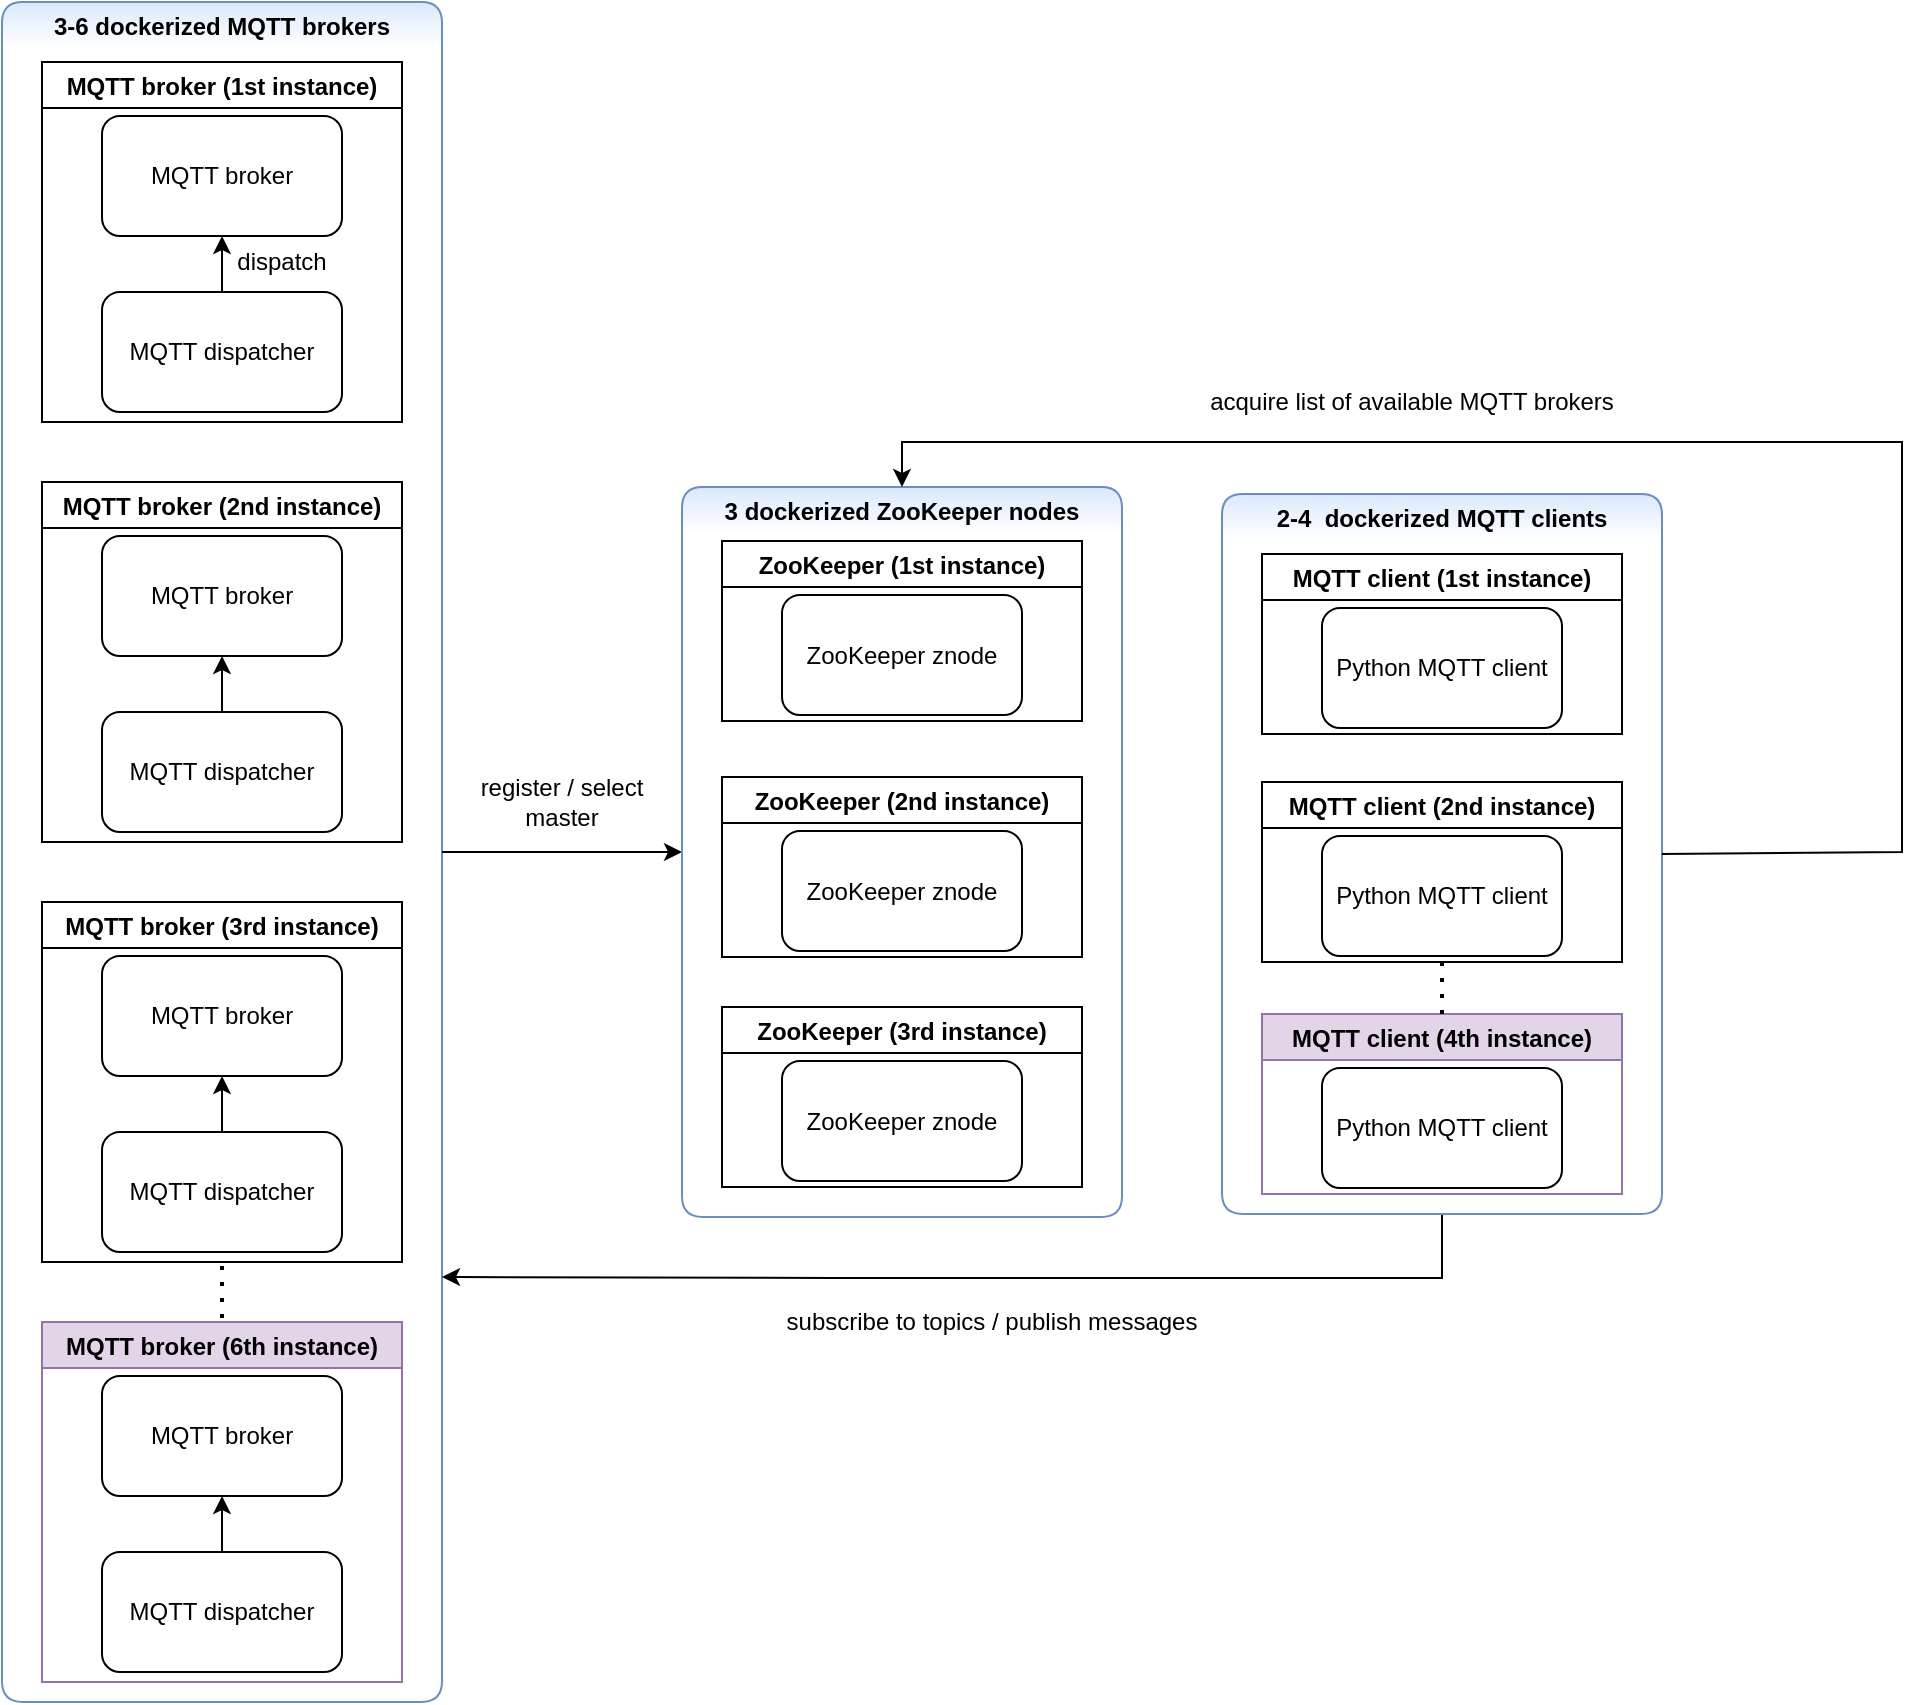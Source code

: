 <mxfile version="15.5.1" type="device"><diagram id="C5RBs43oDa-KdzZeNtuy" name="Page-1"><mxGraphModel dx="1673" dy="914" grid="1" gridSize="10" guides="1" tooltips="1" connect="1" arrows="1" fold="1" page="1" pageScale="1" pageWidth="827" pageHeight="1169" math="0" shadow="0"><root><mxCell id="WIyWlLk6GJQsqaUBKTNV-0"/><mxCell id="WIyWlLk6GJQsqaUBKTNV-1" parent="WIyWlLk6GJQsqaUBKTNV-0"/><mxCell id="p0CzoRjV6S0kxtSg-xt7-1" value="MQTT broker (1st instance)" style="swimlane;glass=0;strokeColor=default;" vertex="1" parent="WIyWlLk6GJQsqaUBKTNV-1"><mxGeometry x="70" y="140" width="180" height="180" as="geometry"/></mxCell><mxCell id="p0CzoRjV6S0kxtSg-xt7-4" style="edgeStyle=orthogonalEdgeStyle;rounded=0;orthogonalLoop=1;jettySize=auto;html=1;exitX=0.5;exitY=1;exitDx=0;exitDy=0;startArrow=classic;startFill=1;endArrow=none;endFill=0;" edge="1" parent="p0CzoRjV6S0kxtSg-xt7-1" source="p0CzoRjV6S0kxtSg-xt7-2" target="p0CzoRjV6S0kxtSg-xt7-3"><mxGeometry relative="1" as="geometry"/></mxCell><mxCell id="p0CzoRjV6S0kxtSg-xt7-2" value="MQTT broker" style="rounded=1;whiteSpace=wrap;html=1;" vertex="1" parent="p0CzoRjV6S0kxtSg-xt7-1"><mxGeometry x="30" y="27" width="120" height="60" as="geometry"/></mxCell><mxCell id="p0CzoRjV6S0kxtSg-xt7-3" value="MQTT dispatcher" style="rounded=1;whiteSpace=wrap;html=1;" vertex="1" parent="p0CzoRjV6S0kxtSg-xt7-1"><mxGeometry x="30" y="115" width="120" height="60" as="geometry"/></mxCell><mxCell id="p0CzoRjV6S0kxtSg-xt7-6" value="MQTT broker (2nd instance)" style="swimlane;glass=0;strokeColor=default;" vertex="1" parent="WIyWlLk6GJQsqaUBKTNV-1"><mxGeometry x="70" y="350" width="180" height="180" as="geometry"/></mxCell><mxCell id="p0CzoRjV6S0kxtSg-xt7-7" style="edgeStyle=orthogonalEdgeStyle;rounded=0;orthogonalLoop=1;jettySize=auto;html=1;exitX=0.5;exitY=1;exitDx=0;exitDy=0;startArrow=classic;startFill=1;endArrow=none;endFill=0;" edge="1" parent="p0CzoRjV6S0kxtSg-xt7-6" source="p0CzoRjV6S0kxtSg-xt7-8" target="p0CzoRjV6S0kxtSg-xt7-9"><mxGeometry relative="1" as="geometry"/></mxCell><mxCell id="p0CzoRjV6S0kxtSg-xt7-8" value="MQTT broker" style="rounded=1;whiteSpace=wrap;html=1;" vertex="1" parent="p0CzoRjV6S0kxtSg-xt7-6"><mxGeometry x="30" y="27" width="120" height="60" as="geometry"/></mxCell><mxCell id="p0CzoRjV6S0kxtSg-xt7-9" value="MQTT dispatcher" style="rounded=1;whiteSpace=wrap;html=1;" vertex="1" parent="p0CzoRjV6S0kxtSg-xt7-6"><mxGeometry x="30" y="115" width="120" height="60" as="geometry"/></mxCell><mxCell id="p0CzoRjV6S0kxtSg-xt7-10" value="MQTT broker (3rd instance)" style="swimlane;glass=0;strokeColor=default;" vertex="1" parent="WIyWlLk6GJQsqaUBKTNV-1"><mxGeometry x="70" y="560" width="180" height="180" as="geometry"/></mxCell><mxCell id="p0CzoRjV6S0kxtSg-xt7-11" style="edgeStyle=orthogonalEdgeStyle;rounded=0;orthogonalLoop=1;jettySize=auto;html=1;exitX=0.5;exitY=1;exitDx=0;exitDy=0;startArrow=classic;startFill=1;endArrow=none;endFill=0;" edge="1" parent="p0CzoRjV6S0kxtSg-xt7-10" source="p0CzoRjV6S0kxtSg-xt7-12" target="p0CzoRjV6S0kxtSg-xt7-13"><mxGeometry relative="1" as="geometry"/></mxCell><mxCell id="p0CzoRjV6S0kxtSg-xt7-12" value="MQTT broker" style="rounded=1;whiteSpace=wrap;html=1;" vertex="1" parent="p0CzoRjV6S0kxtSg-xt7-10"><mxGeometry x="30" y="27" width="120" height="60" as="geometry"/></mxCell><mxCell id="p0CzoRjV6S0kxtSg-xt7-13" value="MQTT dispatcher" style="rounded=1;whiteSpace=wrap;html=1;" vertex="1" parent="p0CzoRjV6S0kxtSg-xt7-10"><mxGeometry x="30" y="115" width="120" height="60" as="geometry"/></mxCell><mxCell id="p0CzoRjV6S0kxtSg-xt7-14" value="" style="endArrow=none;dashed=1;html=1;dashPattern=1 3;strokeWidth=2;rounded=0;" edge="1" parent="WIyWlLk6GJQsqaUBKTNV-1"><mxGeometry width="50" height="50" relative="1" as="geometry"><mxPoint x="160" y="800" as="sourcePoint"/><mxPoint x="160" y="740" as="targetPoint"/></mxGeometry></mxCell><mxCell id="p0CzoRjV6S0kxtSg-xt7-21" value="3-6 dockerized MQTT brokers" style="swimlane;glass=0;strokeColor=#6c8ebf;fillColor=#dae8fc;shadow=0;gradientColor=#ffffff;swimlaneFillColor=none;rounded=1;swimlaneLine=0;container=0;" vertex="1" parent="WIyWlLk6GJQsqaUBKTNV-1"><mxGeometry x="50" y="110" width="220" height="850" as="geometry"/></mxCell><mxCell id="p0CzoRjV6S0kxtSg-xt7-15" value="MQTT broker (6th instance)" style="swimlane;glass=0;strokeColor=#9673a6;fillColor=#e1d5e7;" vertex="1" parent="p0CzoRjV6S0kxtSg-xt7-21"><mxGeometry x="20" y="660" width="180" height="180" as="geometry"/></mxCell><mxCell id="p0CzoRjV6S0kxtSg-xt7-16" style="edgeStyle=orthogonalEdgeStyle;rounded=0;orthogonalLoop=1;jettySize=auto;html=1;exitX=0.5;exitY=1;exitDx=0;exitDy=0;startArrow=classic;startFill=1;endArrow=none;endFill=0;" edge="1" parent="p0CzoRjV6S0kxtSg-xt7-15" source="p0CzoRjV6S0kxtSg-xt7-17" target="p0CzoRjV6S0kxtSg-xt7-18"><mxGeometry relative="1" as="geometry"/></mxCell><mxCell id="p0CzoRjV6S0kxtSg-xt7-17" value="MQTT broker" style="rounded=1;whiteSpace=wrap;html=1;" vertex="1" parent="p0CzoRjV6S0kxtSg-xt7-15"><mxGeometry x="30" y="27" width="120" height="60" as="geometry"/></mxCell><mxCell id="p0CzoRjV6S0kxtSg-xt7-18" value="MQTT dispatcher" style="rounded=1;whiteSpace=wrap;html=1;" vertex="1" parent="p0CzoRjV6S0kxtSg-xt7-15"><mxGeometry x="30" y="115" width="120" height="60" as="geometry"/></mxCell><mxCell id="p0CzoRjV6S0kxtSg-xt7-99" value="dispatch" style="text;html=1;strokeColor=none;fillColor=none;align=center;verticalAlign=middle;whiteSpace=wrap;rounded=0;shadow=0;glass=0;" vertex="1" parent="p0CzoRjV6S0kxtSg-xt7-21"><mxGeometry x="80" y="100" width="120" height="60" as="geometry"/></mxCell><mxCell id="p0CzoRjV6S0kxtSg-xt7-56" style="edgeStyle=orthogonalEdgeStyle;rounded=0;orthogonalLoop=1;jettySize=auto;html=1;exitX=0;exitY=0.5;exitDx=0;exitDy=0;entryX=1;entryY=0.5;entryDx=0;entryDy=0;startArrow=classic;startFill=1;endArrow=none;endFill=0;" edge="1" parent="WIyWlLk6GJQsqaUBKTNV-1" source="p0CzoRjV6S0kxtSg-xt7-24" target="p0CzoRjV6S0kxtSg-xt7-21"><mxGeometry relative="1" as="geometry"/></mxCell><mxCell id="p0CzoRjV6S0kxtSg-xt7-24" value="3 dockerized ZooKeeper nodes" style="swimlane;glass=0;strokeColor=#6c8ebf;fillColor=#dae8fc;shadow=0;gradientColor=#ffffff;swimlaneFillColor=none;rounded=1;swimlaneLine=0;container=0;startSize=23;" vertex="1" parent="WIyWlLk6GJQsqaUBKTNV-1"><mxGeometry x="390" y="352.5" width="220" height="365" as="geometry"/></mxCell><mxCell id="p0CzoRjV6S0kxtSg-xt7-47" value="ZooKeeper (2nd instance)" style="swimlane;glass=0;strokeColor=default;" vertex="1" parent="p0CzoRjV6S0kxtSg-xt7-24"><mxGeometry x="20" y="145" width="180" height="90" as="geometry"/></mxCell><mxCell id="p0CzoRjV6S0kxtSg-xt7-48" value="ZooKeeper znode" style="rounded=1;whiteSpace=wrap;html=1;" vertex="1" parent="p0CzoRjV6S0kxtSg-xt7-47"><mxGeometry x="30" y="27" width="120" height="60" as="geometry"/></mxCell><mxCell id="p0CzoRjV6S0kxtSg-xt7-49" value="ZooKeeper (3rd instance)" style="swimlane;glass=0;strokeColor=default;" vertex="1" parent="p0CzoRjV6S0kxtSg-xt7-24"><mxGeometry x="20" y="260" width="180" height="90" as="geometry"/></mxCell><mxCell id="p0CzoRjV6S0kxtSg-xt7-50" value="ZooKeeper znode" style="rounded=1;whiteSpace=wrap;html=1;" vertex="1" parent="p0CzoRjV6S0kxtSg-xt7-49"><mxGeometry x="30" y="27" width="120" height="60" as="geometry"/></mxCell><mxCell id="p0CzoRjV6S0kxtSg-xt7-68" value="ZooKeeper (1st instance)" style="swimlane;glass=0;strokeColor=default;" vertex="1" parent="p0CzoRjV6S0kxtSg-xt7-24"><mxGeometry x="20" y="27" width="180" height="90" as="geometry"/></mxCell><mxCell id="p0CzoRjV6S0kxtSg-xt7-69" value="ZooKeeper znode" style="rounded=1;whiteSpace=wrap;html=1;" vertex="1" parent="p0CzoRjV6S0kxtSg-xt7-68"><mxGeometry x="30" y="27" width="120" height="60" as="geometry"/></mxCell><mxCell id="p0CzoRjV6S0kxtSg-xt7-57" value="register / select master" style="text;html=1;strokeColor=none;fillColor=none;align=center;verticalAlign=middle;whiteSpace=wrap;rounded=0;shadow=0;glass=0;" vertex="1" parent="WIyWlLk6GJQsqaUBKTNV-1"><mxGeometry x="270" y="480" width="120" height="60" as="geometry"/></mxCell><mxCell id="p0CzoRjV6S0kxtSg-xt7-86" style="edgeStyle=orthogonalEdgeStyle;rounded=0;orthogonalLoop=1;jettySize=auto;html=1;exitX=0.5;exitY=1;exitDx=0;exitDy=0;startArrow=none;startFill=0;endArrow=classic;endFill=1;entryX=1;entryY=0.75;entryDx=0;entryDy=0;" edge="1" parent="WIyWlLk6GJQsqaUBKTNV-1" source="p0CzoRjV6S0kxtSg-xt7-58" target="p0CzoRjV6S0kxtSg-xt7-21"><mxGeometry relative="1" as="geometry"><mxPoint x="330" y="910" as="targetPoint"/><Array as="points"><mxPoint x="770" y="748"/><mxPoint x="465" y="748"/></Array></mxGeometry></mxCell><mxCell id="p0CzoRjV6S0kxtSg-xt7-58" value="2-4  dockerized MQTT clients" style="swimlane;glass=0;strokeColor=#6c8ebf;fillColor=#dae8fc;shadow=0;gradientColor=#ffffff;swimlaneFillColor=none;rounded=1;swimlaneLine=0;container=0;" vertex="1" parent="WIyWlLk6GJQsqaUBKTNV-1"><mxGeometry x="660" y="356" width="220" height="360" as="geometry"/></mxCell><mxCell id="p0CzoRjV6S0kxtSg-xt7-59" value="MQTT client (1st instance)" style="swimlane;glass=0;strokeColor=default;" vertex="1" parent="p0CzoRjV6S0kxtSg-xt7-58"><mxGeometry x="20" y="30" width="180" height="90" as="geometry"/></mxCell><mxCell id="p0CzoRjV6S0kxtSg-xt7-60" value="Python MQTT client" style="rounded=1;whiteSpace=wrap;html=1;" vertex="1" parent="p0CzoRjV6S0kxtSg-xt7-59"><mxGeometry x="30" y="27" width="120" height="60" as="geometry"/></mxCell><mxCell id="p0CzoRjV6S0kxtSg-xt7-66" value="MQTT client (4th instance)" style="swimlane;glass=0;strokeColor=#9673a6;fillColor=#e1d5e7;" vertex="1" parent="p0CzoRjV6S0kxtSg-xt7-58"><mxGeometry x="20" y="260" width="180" height="90" as="geometry"/></mxCell><mxCell id="p0CzoRjV6S0kxtSg-xt7-67" value="Python MQTT client" style="rounded=1;whiteSpace=wrap;html=1;" vertex="1" parent="p0CzoRjV6S0kxtSg-xt7-66"><mxGeometry x="30" y="27" width="120" height="60" as="geometry"/></mxCell><mxCell id="p0CzoRjV6S0kxtSg-xt7-74" value="MQTT client (2nd instance)" style="swimlane;glass=0;strokeColor=default;startSize=23;" vertex="1" parent="p0CzoRjV6S0kxtSg-xt7-58"><mxGeometry x="20" y="144" width="180" height="90" as="geometry"/></mxCell><mxCell id="p0CzoRjV6S0kxtSg-xt7-75" value="Python MQTT client" style="rounded=1;whiteSpace=wrap;html=1;" vertex="1" parent="p0CzoRjV6S0kxtSg-xt7-74"><mxGeometry x="30" y="27" width="120" height="60" as="geometry"/></mxCell><mxCell id="p0CzoRjV6S0kxtSg-xt7-76" value="" style="endArrow=none;dashed=1;html=1;dashPattern=1 3;strokeWidth=2;rounded=0;entryX=0.5;entryY=1;entryDx=0;entryDy=0;exitX=0.5;exitY=0;exitDx=0;exitDy=0;" edge="1" parent="p0CzoRjV6S0kxtSg-xt7-58" source="p0CzoRjV6S0kxtSg-xt7-66" target="p0CzoRjV6S0kxtSg-xt7-74"><mxGeometry width="50" height="50" relative="1" as="geometry"><mxPoint x="110" y="254" as="sourcePoint"/><mxPoint x="120" y="360.0" as="targetPoint"/></mxGeometry></mxCell><mxCell id="p0CzoRjV6S0kxtSg-xt7-84" value="" style="endArrow=classic;html=1;rounded=0;entryX=0.5;entryY=0;entryDx=0;entryDy=0;exitX=1;exitY=0.5;exitDx=0;exitDy=0;" edge="1" parent="WIyWlLk6GJQsqaUBKTNV-1" source="p0CzoRjV6S0kxtSg-xt7-58" target="p0CzoRjV6S0kxtSg-xt7-24"><mxGeometry width="50" height="50" relative="1" as="geometry"><mxPoint x="920" y="535" as="sourcePoint"/><mxPoint x="1080" y="540" as="targetPoint"/><Array as="points"><mxPoint x="1000" y="535"/><mxPoint x="1000" y="330"/><mxPoint x="500" y="330"/></Array></mxGeometry></mxCell><mxCell id="p0CzoRjV6S0kxtSg-xt7-85" value="acquire list of available MQTT brokers" style="text;html=1;strokeColor=none;fillColor=none;align=center;verticalAlign=middle;whiteSpace=wrap;rounded=0;shadow=0;glass=0;" vertex="1" parent="WIyWlLk6GJQsqaUBKTNV-1"><mxGeometry x="640" y="280" width="230" height="60" as="geometry"/></mxCell><mxCell id="p0CzoRjV6S0kxtSg-xt7-87" value="subscribe to topics / publish messages" style="text;html=1;strokeColor=none;fillColor=none;align=center;verticalAlign=middle;whiteSpace=wrap;rounded=0;shadow=0;glass=0;" vertex="1" parent="WIyWlLk6GJQsqaUBKTNV-1"><mxGeometry x="430" y="740" width="230" height="60" as="geometry"/></mxCell></root></mxGraphModel></diagram></mxfile>